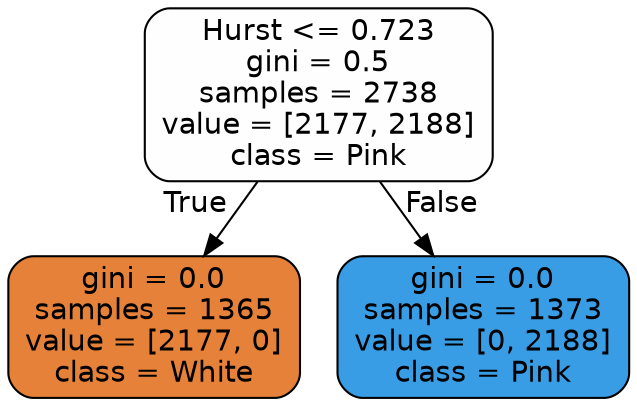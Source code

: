 digraph Tree {
node [shape=box, style="filled, rounded", color="black", fontname=helvetica] ;
edge [fontname=helvetica] ;
0 [label="Hurst <= 0.723\ngini = 0.5\nsamples = 2738\nvalue = [2177, 2188]\nclass = Pink", fillcolor="#399de501"] ;
1 [label="gini = 0.0\nsamples = 1365\nvalue = [2177, 0]\nclass = White", fillcolor="#e58139ff"] ;
0 -> 1 [labeldistance=2.5, labelangle=45, headlabel="True"] ;
2 [label="gini = 0.0\nsamples = 1373\nvalue = [0, 2188]\nclass = Pink", fillcolor="#399de5ff"] ;
0 -> 2 [labeldistance=2.5, labelangle=-45, headlabel="False"] ;
}